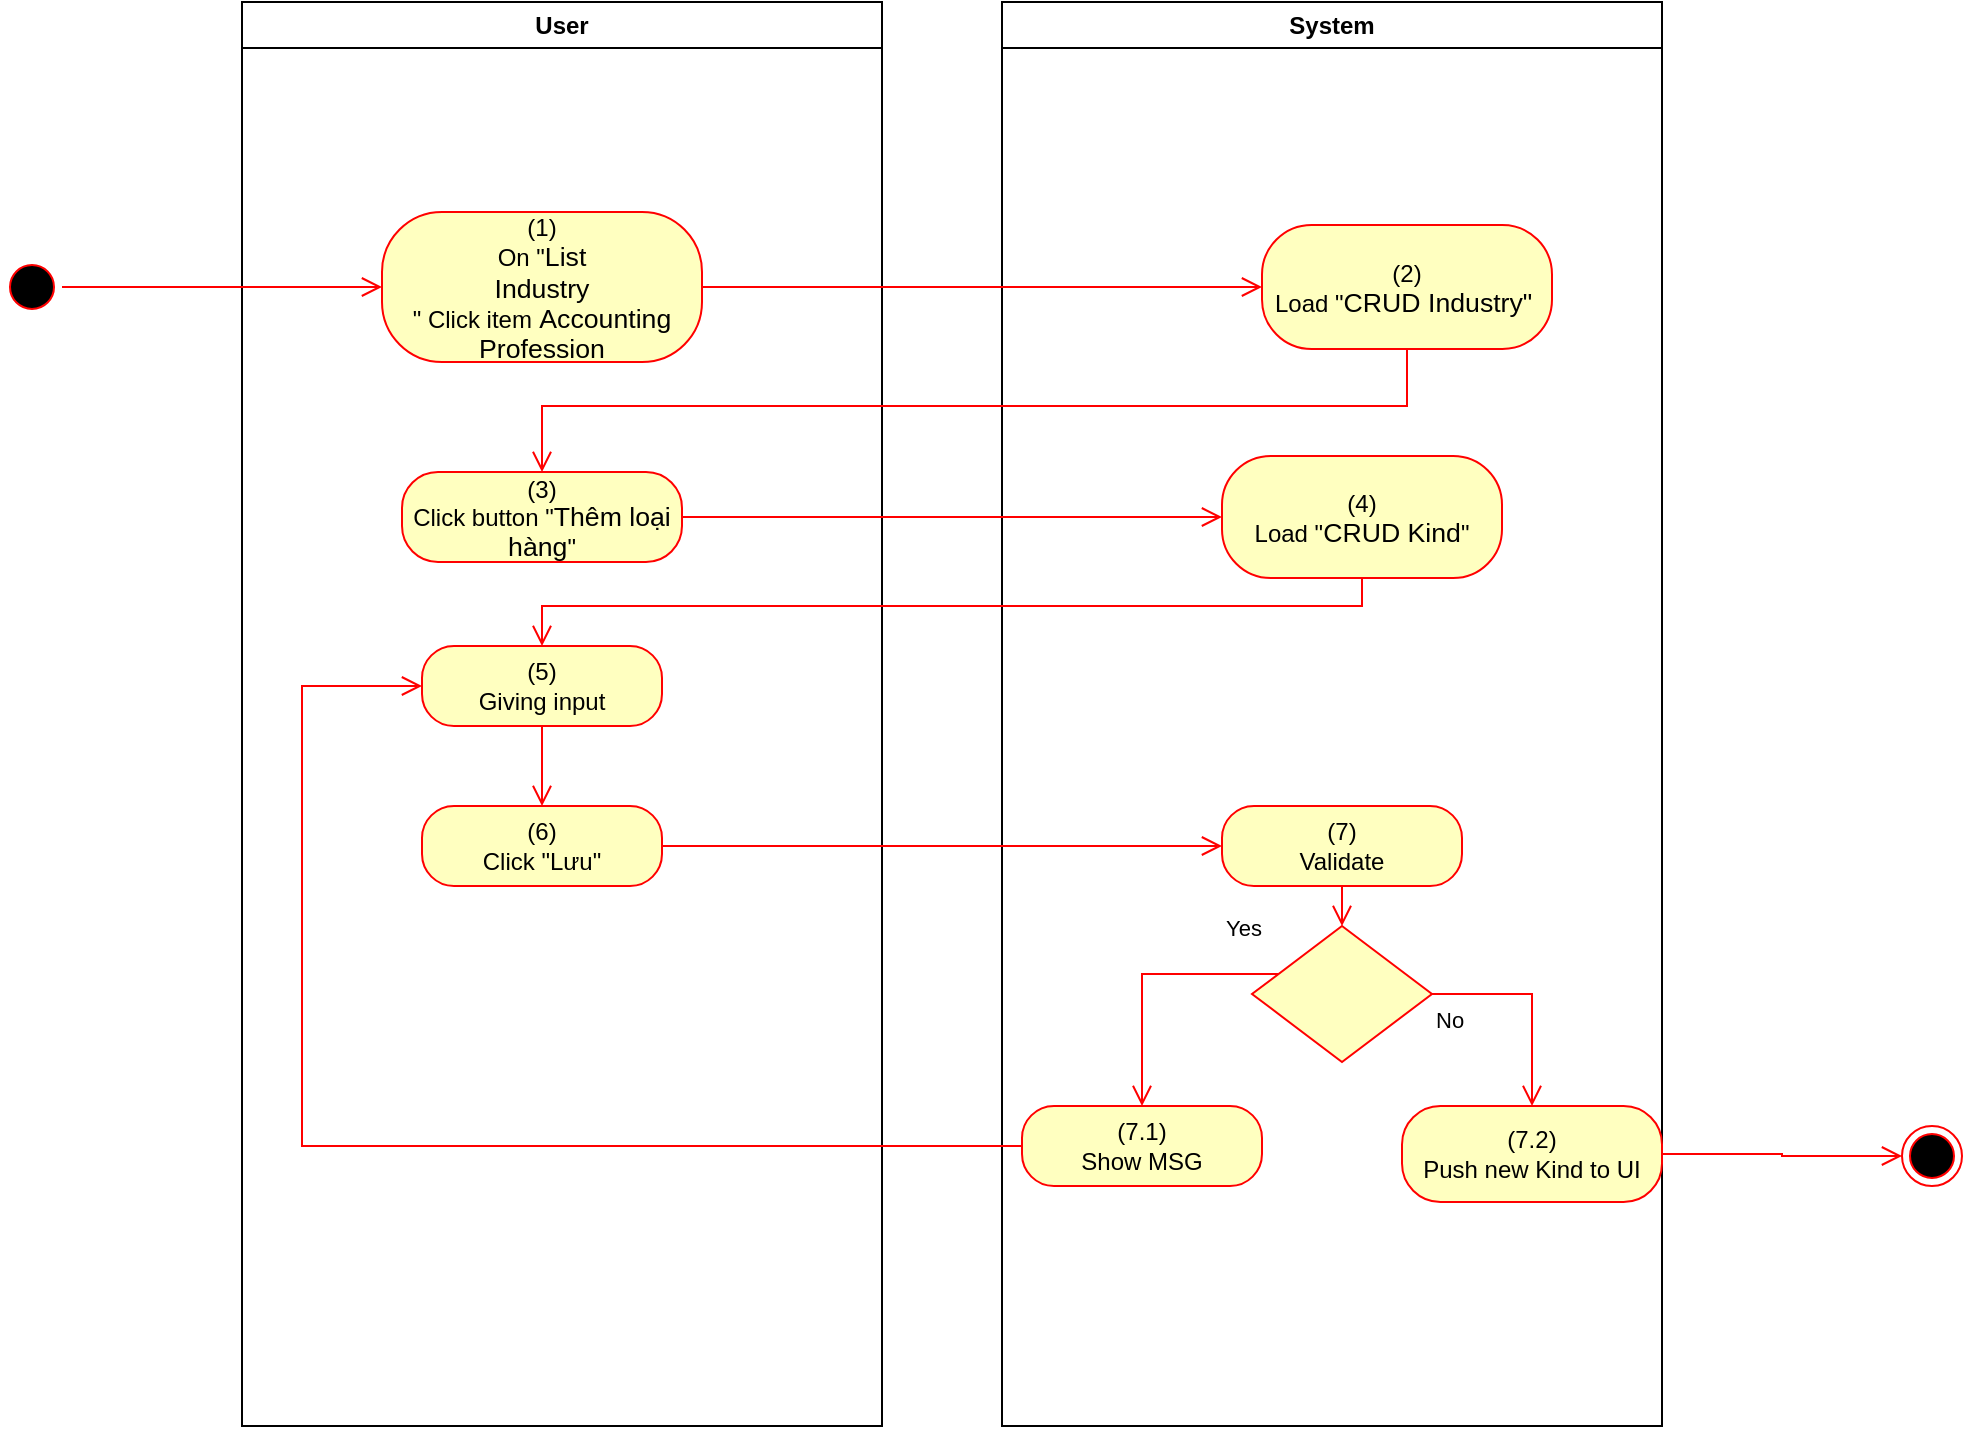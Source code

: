 <mxfile version="15.4.0" type="device"><diagram id="83L_8rh5qdlMx8_c7IO4" name="Page-1"><mxGraphModel dx="1086" dy="806" grid="1" gridSize="10" guides="1" tooltips="1" connect="1" arrows="1" fold="1" page="1" pageScale="1" pageWidth="850" pageHeight="1100" math="0" shadow="0"><root><mxCell id="0"/><mxCell id="1" parent="0"/><mxCell id="kDn0ijNQoCWh0Q8C3PBx-1" value="User" style="swimlane;whiteSpace=wrap" vertex="1" parent="1"><mxGeometry x="140" y="128" width="320" height="712" as="geometry"><mxRectangle x="120" y="128" width="60" height="23" as="alternateBounds"/></mxGeometry></mxCell><mxCell id="kDn0ijNQoCWh0Q8C3PBx-2" value="(1)&lt;br style=&quot;padding: 0px ; margin: 0px&quot;&gt;On &quot;&lt;span style=&quot;font-family: &amp;#34;arial&amp;#34; , sans-serif ; font-size: 13.333px&quot;&gt;List&lt;/span&gt;&lt;br style=&quot;font-family: &amp;#34;arial&amp;#34; , sans-serif ; font-size: 13.333px&quot;&gt;&lt;span style=&quot;font-family: &amp;#34;arial&amp;#34; , sans-serif ; font-size: 13.333px&quot;&gt;Industry&lt;/span&gt;&lt;br&gt;&quot; Click item&lt;span lang=&quot;EN-GB&quot; style=&quot;font-size: 10pt ; line-height: 14.267px ; font-family: &amp;#34;arial&amp;#34; , sans-serif&quot;&gt;&amp;nbsp;Accounting Profession&lt;/span&gt;" style="rounded=1;whiteSpace=wrap;html=1;arcSize=40;fontColor=#000000;fillColor=#ffffc0;strokeColor=#ff0000;" vertex="1" parent="kDn0ijNQoCWh0Q8C3PBx-1"><mxGeometry x="70" y="105" width="160" height="75" as="geometry"/></mxCell><mxCell id="kDn0ijNQoCWh0Q8C3PBx-3" value="(3)&lt;br&gt;Click button &quot;&lt;span lang=&quot;EN-GB&quot; style=&quot;font-size: 10.0pt ; line-height: 107% ; font-family: &amp;#34;arial&amp;#34; , sans-serif&quot;&gt;Thêm loại hàng&lt;/span&gt;&quot;" style="rounded=1;whiteSpace=wrap;html=1;arcSize=40;fontColor=#000000;fillColor=#ffffc0;strokeColor=#ff0000;" vertex="1" parent="kDn0ijNQoCWh0Q8C3PBx-1"><mxGeometry x="80" y="235" width="140" height="45" as="geometry"/></mxCell><mxCell id="kDn0ijNQoCWh0Q8C3PBx-4" value="(6)&lt;br&gt;Click &quot;Lưu&quot;" style="rounded=1;whiteSpace=wrap;html=1;arcSize=40;fontColor=#000000;fillColor=#ffffc0;strokeColor=#ff0000;" vertex="1" parent="kDn0ijNQoCWh0Q8C3PBx-1"><mxGeometry x="90" y="402" width="120" height="40" as="geometry"/></mxCell><mxCell id="kDn0ijNQoCWh0Q8C3PBx-5" value="(5)&lt;br&gt;Giving input" style="rounded=1;whiteSpace=wrap;html=1;arcSize=40;fontColor=#000000;fillColor=#ffffc0;strokeColor=#ff0000;" vertex="1" parent="kDn0ijNQoCWh0Q8C3PBx-1"><mxGeometry x="90" y="322" width="120" height="40" as="geometry"/></mxCell><mxCell id="kDn0ijNQoCWh0Q8C3PBx-6" value="" style="edgeStyle=orthogonalEdgeStyle;html=1;verticalAlign=bottom;endArrow=open;endSize=8;strokeColor=#ff0000;rounded=0;entryX=0.5;entryY=0;entryDx=0;entryDy=0;" edge="1" parent="kDn0ijNQoCWh0Q8C3PBx-1" source="kDn0ijNQoCWh0Q8C3PBx-5" target="kDn0ijNQoCWh0Q8C3PBx-4"><mxGeometry relative="1" as="geometry"><mxPoint x="330" y="402" as="targetPoint"/></mxGeometry></mxCell><mxCell id="kDn0ijNQoCWh0Q8C3PBx-7" value="System" style="swimlane;whiteSpace=wrap;startSize=23;" vertex="1" parent="1"><mxGeometry x="520" y="128" width="330" height="712" as="geometry"/></mxCell><mxCell id="kDn0ijNQoCWh0Q8C3PBx-8" value="(2)&lt;br&gt;Load &quot;&lt;span lang=&quot;EN-GB&quot; style=&quot;font-size: 10.0pt ; line-height: 107% ; font-family: &amp;#34;arial&amp;#34; , sans-serif&quot;&gt;CRUD Industry&quot;&lt;/span&gt;&amp;nbsp;" style="rounded=1;whiteSpace=wrap;html=1;arcSize=40;fontColor=#000000;fillColor=#ffffc0;strokeColor=#ff0000;" vertex="1" parent="kDn0ijNQoCWh0Q8C3PBx-7"><mxGeometry x="130" y="111.5" width="145" height="62" as="geometry"/></mxCell><mxCell id="kDn0ijNQoCWh0Q8C3PBx-9" value="(7)&lt;br&gt;Validate" style="rounded=1;whiteSpace=wrap;html=1;arcSize=40;fontColor=#000000;fillColor=#ffffc0;strokeColor=#ff0000;" vertex="1" parent="kDn0ijNQoCWh0Q8C3PBx-7"><mxGeometry x="110" y="402" width="120" height="40" as="geometry"/></mxCell><mxCell id="kDn0ijNQoCWh0Q8C3PBx-10" value="" style="edgeStyle=orthogonalEdgeStyle;html=1;verticalAlign=bottom;endArrow=open;endSize=8;strokeColor=#ff0000;rounded=0;entryX=0.5;entryY=0;entryDx=0;entryDy=0;" edge="1" parent="kDn0ijNQoCWh0Q8C3PBx-7" source="kDn0ijNQoCWh0Q8C3PBx-9" target="kDn0ijNQoCWh0Q8C3PBx-11"><mxGeometry relative="1" as="geometry"><mxPoint x="165" y="442" as="targetPoint"/></mxGeometry></mxCell><mxCell id="kDn0ijNQoCWh0Q8C3PBx-11" value="" style="rhombus;whiteSpace=wrap;html=1;fillColor=#ffffc0;strokeColor=#ff0000;" vertex="1" parent="kDn0ijNQoCWh0Q8C3PBx-7"><mxGeometry x="125" y="462" width="90" height="68" as="geometry"/></mxCell><mxCell id="kDn0ijNQoCWh0Q8C3PBx-12" value="No" style="edgeStyle=orthogonalEdgeStyle;html=1;align=left;verticalAlign=top;endArrow=open;endSize=8;strokeColor=#ff0000;rounded=0;exitX=1;exitY=0.5;exitDx=0;exitDy=0;" edge="1" parent="kDn0ijNQoCWh0Q8C3PBx-7" source="kDn0ijNQoCWh0Q8C3PBx-11" target="kDn0ijNQoCWh0Q8C3PBx-13"><mxGeometry x="-1" relative="1" as="geometry"><mxPoint x="170" y="552" as="targetPoint"/></mxGeometry></mxCell><mxCell id="kDn0ijNQoCWh0Q8C3PBx-13" value="(7.2)&lt;br&gt;Push new Kind to UI" style="rounded=1;whiteSpace=wrap;html=1;arcSize=40;fontColor=#000000;fillColor=#ffffc0;strokeColor=#ff0000;" vertex="1" parent="kDn0ijNQoCWh0Q8C3PBx-7"><mxGeometry x="200" y="552" width="130" height="48" as="geometry"/></mxCell><mxCell id="kDn0ijNQoCWh0Q8C3PBx-14" value="(7.1)&lt;br&gt;Show MSG" style="rounded=1;whiteSpace=wrap;html=1;arcSize=40;fontColor=#000000;fillColor=#ffffc0;strokeColor=#ff0000;" vertex="1" parent="kDn0ijNQoCWh0Q8C3PBx-7"><mxGeometry x="10" y="552" width="120" height="40" as="geometry"/></mxCell><mxCell id="kDn0ijNQoCWh0Q8C3PBx-15" value="Yes" style="edgeStyle=orthogonalEdgeStyle;html=1;align=left;verticalAlign=bottom;endArrow=open;endSize=8;strokeColor=#ff0000;rounded=0;entryX=0.5;entryY=0;entryDx=0;entryDy=0;" edge="1" parent="kDn0ijNQoCWh0Q8C3PBx-7" source="kDn0ijNQoCWh0Q8C3PBx-11" target="kDn0ijNQoCWh0Q8C3PBx-14"><mxGeometry x="-0.579" y="-14" relative="1" as="geometry"><mxPoint x="70" y="552" as="targetPoint"/><Array as="points"><mxPoint x="70" y="486"/></Array><mxPoint as="offset"/></mxGeometry></mxCell><mxCell id="kDn0ijNQoCWh0Q8C3PBx-16" value="(4)&lt;br&gt;Load &quot;&lt;span lang=&quot;EN-GB&quot; style=&quot;font-size: 10.0pt ; line-height: 107% ; font-family: &amp;#34;arial&amp;#34; , sans-serif&quot;&gt;CRUD Kind&lt;/span&gt;&quot;" style="rounded=1;whiteSpace=wrap;html=1;arcSize=40;fontColor=#000000;fillColor=#ffffc0;strokeColor=#ff0000;" vertex="1" parent="kDn0ijNQoCWh0Q8C3PBx-7"><mxGeometry x="110" y="227" width="140" height="61" as="geometry"/></mxCell><mxCell id="kDn0ijNQoCWh0Q8C3PBx-17" value="" style="ellipse;html=1;shape=startState;fillColor=#000000;strokeColor=#ff0000;" vertex="1" parent="1"><mxGeometry x="20" y="255.5" width="30" height="30" as="geometry"/></mxCell><mxCell id="kDn0ijNQoCWh0Q8C3PBx-18" value="" style="edgeStyle=orthogonalEdgeStyle;html=1;verticalAlign=bottom;endArrow=open;endSize=8;strokeColor=#ff0000;rounded=0;entryX=0;entryY=0.5;entryDx=0;entryDy=0;" edge="1" parent="1" source="kDn0ijNQoCWh0Q8C3PBx-17" target="kDn0ijNQoCWh0Q8C3PBx-2"><mxGeometry relative="1" as="geometry"><mxPoint x="200" y="253" as="targetPoint"/></mxGeometry></mxCell><mxCell id="kDn0ijNQoCWh0Q8C3PBx-19" value="" style="edgeStyle=orthogonalEdgeStyle;html=1;verticalAlign=bottom;endArrow=open;endSize=8;strokeColor=#ff0000;rounded=0;entryX=0;entryY=0.5;entryDx=0;entryDy=0;" edge="1" parent="1" source="kDn0ijNQoCWh0Q8C3PBx-2" target="kDn0ijNQoCWh0Q8C3PBx-8"><mxGeometry relative="1" as="geometry"><mxPoint x="600" y="271" as="targetPoint"/></mxGeometry></mxCell><mxCell id="kDn0ijNQoCWh0Q8C3PBx-20" value="" style="edgeStyle=orthogonalEdgeStyle;html=1;verticalAlign=bottom;endArrow=open;endSize=8;strokeColor=#ff0000;rounded=0;entryX=0.5;entryY=0;entryDx=0;entryDy=0;" edge="1" parent="1" source="kDn0ijNQoCWh0Q8C3PBx-8" target="kDn0ijNQoCWh0Q8C3PBx-3"><mxGeometry relative="1" as="geometry"><mxPoint x="685" y="350" as="targetPoint"/><Array as="points"><mxPoint x="723" y="330"/><mxPoint x="290" y="330"/></Array></mxGeometry></mxCell><mxCell id="kDn0ijNQoCWh0Q8C3PBx-21" value="" style="edgeStyle=orthogonalEdgeStyle;html=1;verticalAlign=bottom;endArrow=open;endSize=8;strokeColor=#ff0000;rounded=0;entryX=0;entryY=0.5;entryDx=0;entryDy=0;" edge="1" parent="1" source="kDn0ijNQoCWh0Q8C3PBx-4" target="kDn0ijNQoCWh0Q8C3PBx-9"><mxGeometry relative="1" as="geometry"><mxPoint x="280" y="570" as="targetPoint"/></mxGeometry></mxCell><mxCell id="kDn0ijNQoCWh0Q8C3PBx-22" value="" style="ellipse;html=1;shape=endState;fillColor=#000000;strokeColor=#ff0000;" vertex="1" parent="1"><mxGeometry x="970" y="690" width="30" height="30" as="geometry"/></mxCell><mxCell id="kDn0ijNQoCWh0Q8C3PBx-23" value="" style="edgeStyle=orthogonalEdgeStyle;html=1;verticalAlign=bottom;endArrow=open;endSize=8;strokeColor=#ff0000;rounded=0;exitX=1;exitY=0.5;exitDx=0;exitDy=0;entryX=0;entryY=0.5;entryDx=0;entryDy=0;" edge="1" parent="1" source="kDn0ijNQoCWh0Q8C3PBx-13" target="kDn0ijNQoCWh0Q8C3PBx-22"><mxGeometry relative="1" as="geometry"><mxPoint x="965" y="704" as="targetPoint"/><mxPoint x="845" y="785" as="sourcePoint"/></mxGeometry></mxCell><mxCell id="kDn0ijNQoCWh0Q8C3PBx-24" value="" style="edgeStyle=orthogonalEdgeStyle;html=1;verticalAlign=bottom;endArrow=open;endSize=8;strokeColor=#ff0000;rounded=0;entryX=0;entryY=0.5;entryDx=0;entryDy=0;" edge="1" parent="1" source="kDn0ijNQoCWh0Q8C3PBx-14" target="kDn0ijNQoCWh0Q8C3PBx-5"><mxGeometry relative="1" as="geometry"><mxPoint x="590" y="780" as="targetPoint"/><Array as="points"><mxPoint x="170" y="700"/><mxPoint x="170" y="470"/></Array></mxGeometry></mxCell><mxCell id="kDn0ijNQoCWh0Q8C3PBx-25" value="" style="edgeStyle=orthogonalEdgeStyle;html=1;verticalAlign=bottom;endArrow=open;endSize=8;strokeColor=#ff0000;rounded=0;entryX=0;entryY=0.5;entryDx=0;entryDy=0;" edge="1" parent="1" source="kDn0ijNQoCWh0Q8C3PBx-3" target="kDn0ijNQoCWh0Q8C3PBx-16"><mxGeometry relative="1" as="geometry"><mxPoint x="280" y="463" as="targetPoint"/></mxGeometry></mxCell><mxCell id="kDn0ijNQoCWh0Q8C3PBx-26" value="" style="edgeStyle=orthogonalEdgeStyle;html=1;verticalAlign=bottom;endArrow=open;endSize=8;strokeColor=#ff0000;rounded=0;entryX=0.5;entryY=0;entryDx=0;entryDy=0;" edge="1" parent="1" source="kDn0ijNQoCWh0Q8C3PBx-16" target="kDn0ijNQoCWh0Q8C3PBx-5"><mxGeometry relative="1" as="geometry"><mxPoint x="690" y="460" as="targetPoint"/><Array as="points"><mxPoint x="700" y="430"/><mxPoint x="290" y="430"/></Array></mxGeometry></mxCell></root></mxGraphModel></diagram></mxfile>